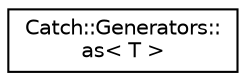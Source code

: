digraph "Graphical Class Hierarchy"
{
  edge [fontname="Helvetica",fontsize="10",labelfontname="Helvetica",labelfontsize="10"];
  node [fontname="Helvetica",fontsize="10",shape=record];
  rankdir="LR";
  Node0 [label="Catch::Generators::\las\< T \>",height=0.2,width=0.4,color="black", fillcolor="white", style="filled",URL="$structCatch_1_1Generators_1_1as.html"];
}
